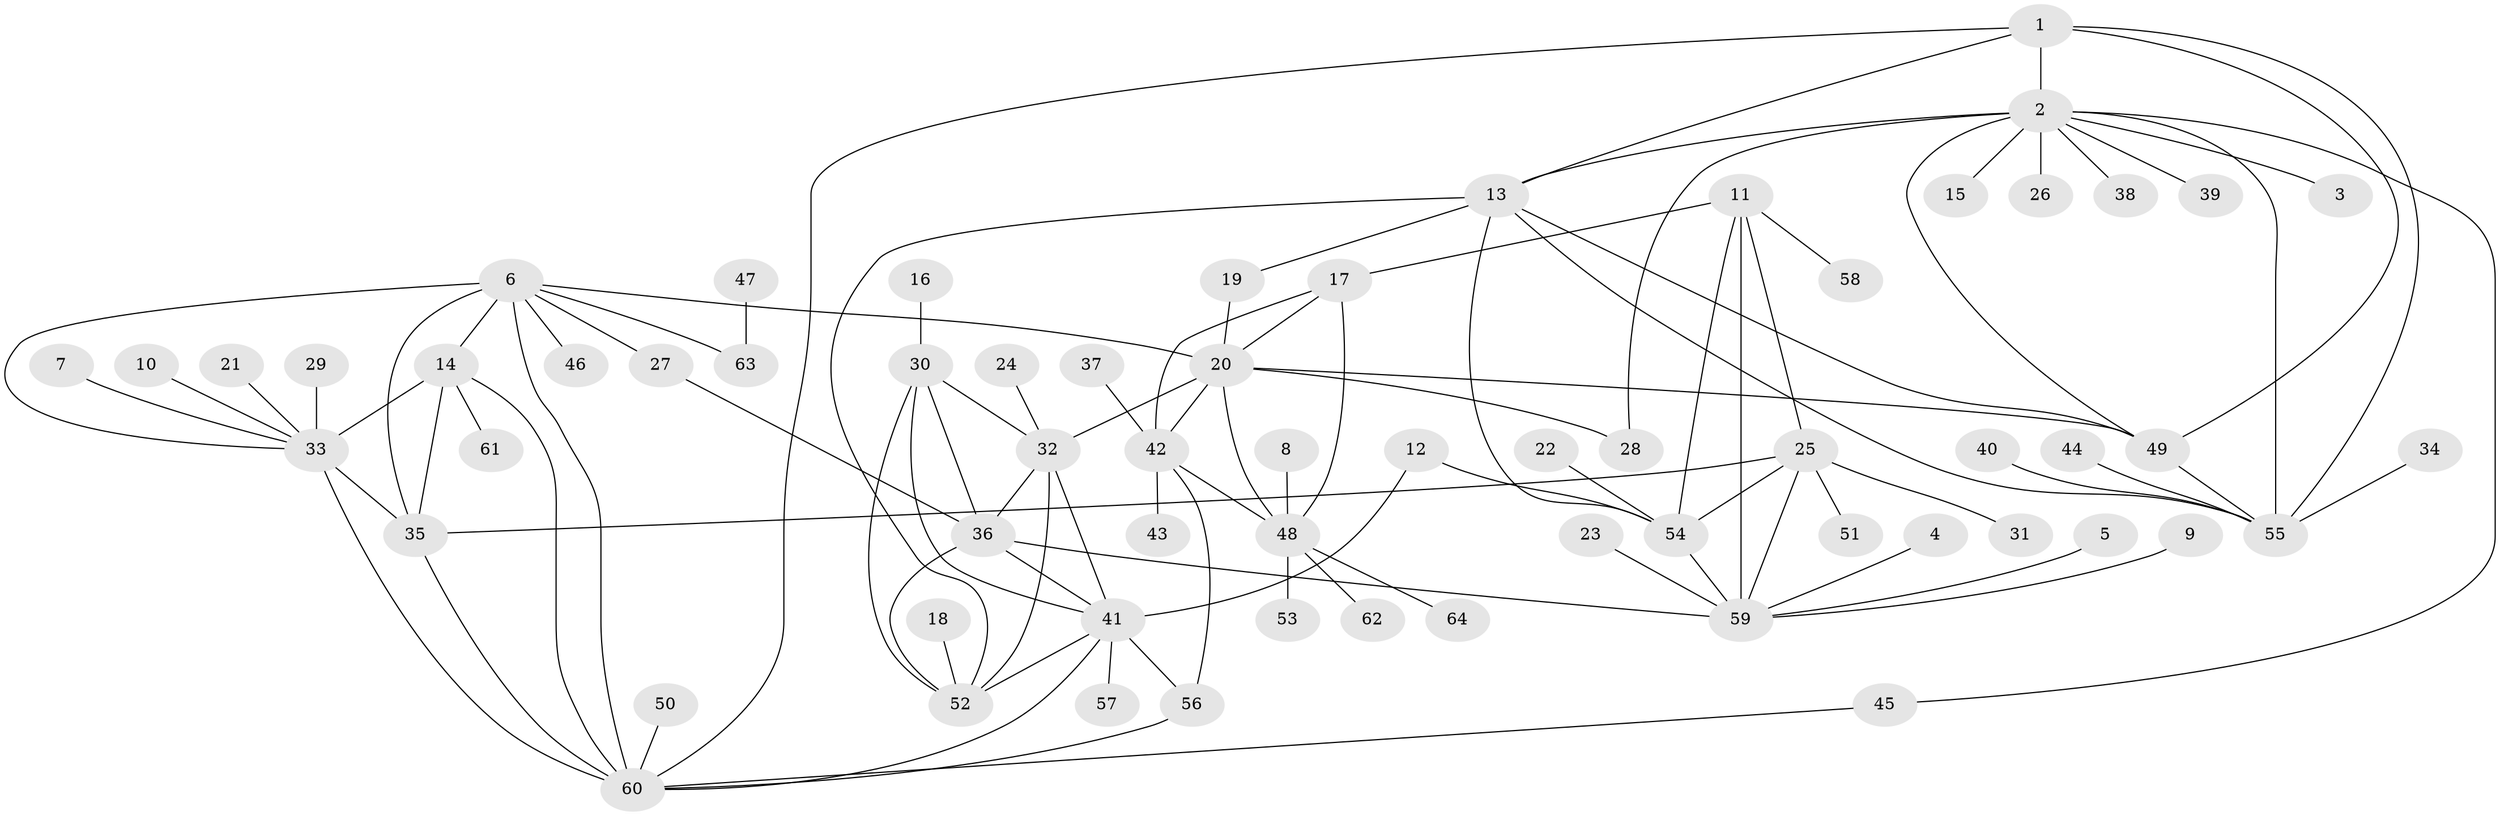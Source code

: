 // original degree distribution, {10: 0.04878048780487805, 6: 0.04878048780487805, 9: 0.04878048780487805, 7: 0.024390243902439025, 5: 0.008130081300813009, 8: 0.032520325203252036, 11: 0.024390243902439025, 12: 0.008130081300813009, 1: 0.6016260162601627, 2: 0.12195121951219512, 3: 0.024390243902439025, 4: 0.008130081300813009}
// Generated by graph-tools (version 1.1) at 2025/02/03/09/25 03:02:46]
// undirected, 64 vertices, 100 edges
graph export_dot {
graph [start="1"]
  node [color=gray90,style=filled];
  1;
  2;
  3;
  4;
  5;
  6;
  7;
  8;
  9;
  10;
  11;
  12;
  13;
  14;
  15;
  16;
  17;
  18;
  19;
  20;
  21;
  22;
  23;
  24;
  25;
  26;
  27;
  28;
  29;
  30;
  31;
  32;
  33;
  34;
  35;
  36;
  37;
  38;
  39;
  40;
  41;
  42;
  43;
  44;
  45;
  46;
  47;
  48;
  49;
  50;
  51;
  52;
  53;
  54;
  55;
  56;
  57;
  58;
  59;
  60;
  61;
  62;
  63;
  64;
  1 -- 2 [weight=2.0];
  1 -- 13 [weight=1.0];
  1 -- 49 [weight=1.0];
  1 -- 55 [weight=1.0];
  1 -- 60 [weight=1.0];
  2 -- 3 [weight=1.0];
  2 -- 13 [weight=2.0];
  2 -- 15 [weight=1.0];
  2 -- 26 [weight=1.0];
  2 -- 28 [weight=1.0];
  2 -- 38 [weight=1.0];
  2 -- 39 [weight=1.0];
  2 -- 45 [weight=1.0];
  2 -- 49 [weight=2.0];
  2 -- 55 [weight=2.0];
  4 -- 59 [weight=1.0];
  5 -- 59 [weight=1.0];
  6 -- 14 [weight=1.0];
  6 -- 20 [weight=1.0];
  6 -- 27 [weight=1.0];
  6 -- 33 [weight=2.0];
  6 -- 35 [weight=1.0];
  6 -- 46 [weight=1.0];
  6 -- 60 [weight=1.0];
  6 -- 63 [weight=1.0];
  7 -- 33 [weight=1.0];
  8 -- 48 [weight=1.0];
  9 -- 59 [weight=1.0];
  10 -- 33 [weight=1.0];
  11 -- 17 [weight=1.0];
  11 -- 25 [weight=1.0];
  11 -- 54 [weight=1.0];
  11 -- 58 [weight=1.0];
  11 -- 59 [weight=3.0];
  12 -- 41 [weight=1.0];
  12 -- 54 [weight=1.0];
  13 -- 19 [weight=1.0];
  13 -- 49 [weight=1.0];
  13 -- 52 [weight=1.0];
  13 -- 54 [weight=1.0];
  13 -- 55 [weight=1.0];
  14 -- 33 [weight=2.0];
  14 -- 35 [weight=1.0];
  14 -- 60 [weight=1.0];
  14 -- 61 [weight=1.0];
  16 -- 30 [weight=1.0];
  17 -- 20 [weight=2.0];
  17 -- 42 [weight=1.0];
  17 -- 48 [weight=2.0];
  18 -- 52 [weight=1.0];
  19 -- 20 [weight=1.0];
  20 -- 28 [weight=1.0];
  20 -- 32 [weight=1.0];
  20 -- 42 [weight=2.0];
  20 -- 48 [weight=4.0];
  20 -- 49 [weight=1.0];
  21 -- 33 [weight=1.0];
  22 -- 54 [weight=1.0];
  23 -- 59 [weight=1.0];
  24 -- 32 [weight=1.0];
  25 -- 31 [weight=1.0];
  25 -- 35 [weight=1.0];
  25 -- 51 [weight=1.0];
  25 -- 54 [weight=1.0];
  25 -- 59 [weight=3.0];
  27 -- 36 [weight=1.0];
  29 -- 33 [weight=1.0];
  30 -- 32 [weight=1.0];
  30 -- 36 [weight=1.0];
  30 -- 41 [weight=1.0];
  30 -- 52 [weight=2.0];
  32 -- 36 [weight=1.0];
  32 -- 41 [weight=1.0];
  32 -- 52 [weight=2.0];
  33 -- 35 [weight=2.0];
  33 -- 60 [weight=2.0];
  34 -- 55 [weight=1.0];
  35 -- 60 [weight=1.0];
  36 -- 41 [weight=1.0];
  36 -- 52 [weight=2.0];
  36 -- 59 [weight=1.0];
  37 -- 42 [weight=1.0];
  40 -- 55 [weight=1.0];
  41 -- 52 [weight=2.0];
  41 -- 56 [weight=1.0];
  41 -- 57 [weight=1.0];
  41 -- 60 [weight=1.0];
  42 -- 43 [weight=1.0];
  42 -- 48 [weight=2.0];
  42 -- 56 [weight=1.0];
  44 -- 55 [weight=1.0];
  45 -- 60 [weight=1.0];
  47 -- 63 [weight=1.0];
  48 -- 53 [weight=1.0];
  48 -- 62 [weight=1.0];
  48 -- 64 [weight=1.0];
  49 -- 55 [weight=1.0];
  50 -- 60 [weight=1.0];
  54 -- 59 [weight=3.0];
  56 -- 60 [weight=1.0];
}
